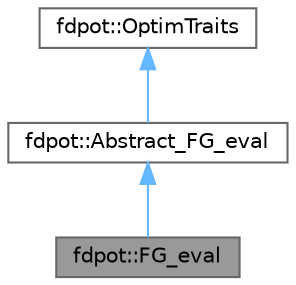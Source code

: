 digraph "fdpot::FG_eval"
{
 // LATEX_PDF_SIZE
  bgcolor="transparent";
  edge [fontname=Helvetica,fontsize=10,labelfontname=Helvetica,labelfontsize=10];
  node [fontname=Helvetica,fontsize=10,shape=box,height=0.2,width=0.4];
  Node1 [label="fdpot::FG_eval",height=0.2,width=0.4,color="gray40", fillcolor="grey60", style="filled", fontcolor="black",tooltip=" "];
  Node2 -> Node1 [dir="back",color="steelblue1",style="solid"];
  Node2 [label="fdpot::Abstract_FG_eval",height=0.2,width=0.4,color="gray40", fillcolor="white", style="filled",URL="$classfdpot_1_1_abstract___f_g__eval.html",tooltip="An abstract class to evaluate function and gradients."];
  Node3 -> Node2 [dir="back",color="steelblue1",style="solid"];
  Node3 [label="fdpot::OptimTraits",height=0.2,width=0.4,color="gray40", fillcolor="white", style="filled",URL="$structfdpot_1_1_optim_traits.html",tooltip="Keeps the types for optimisation."];
}
